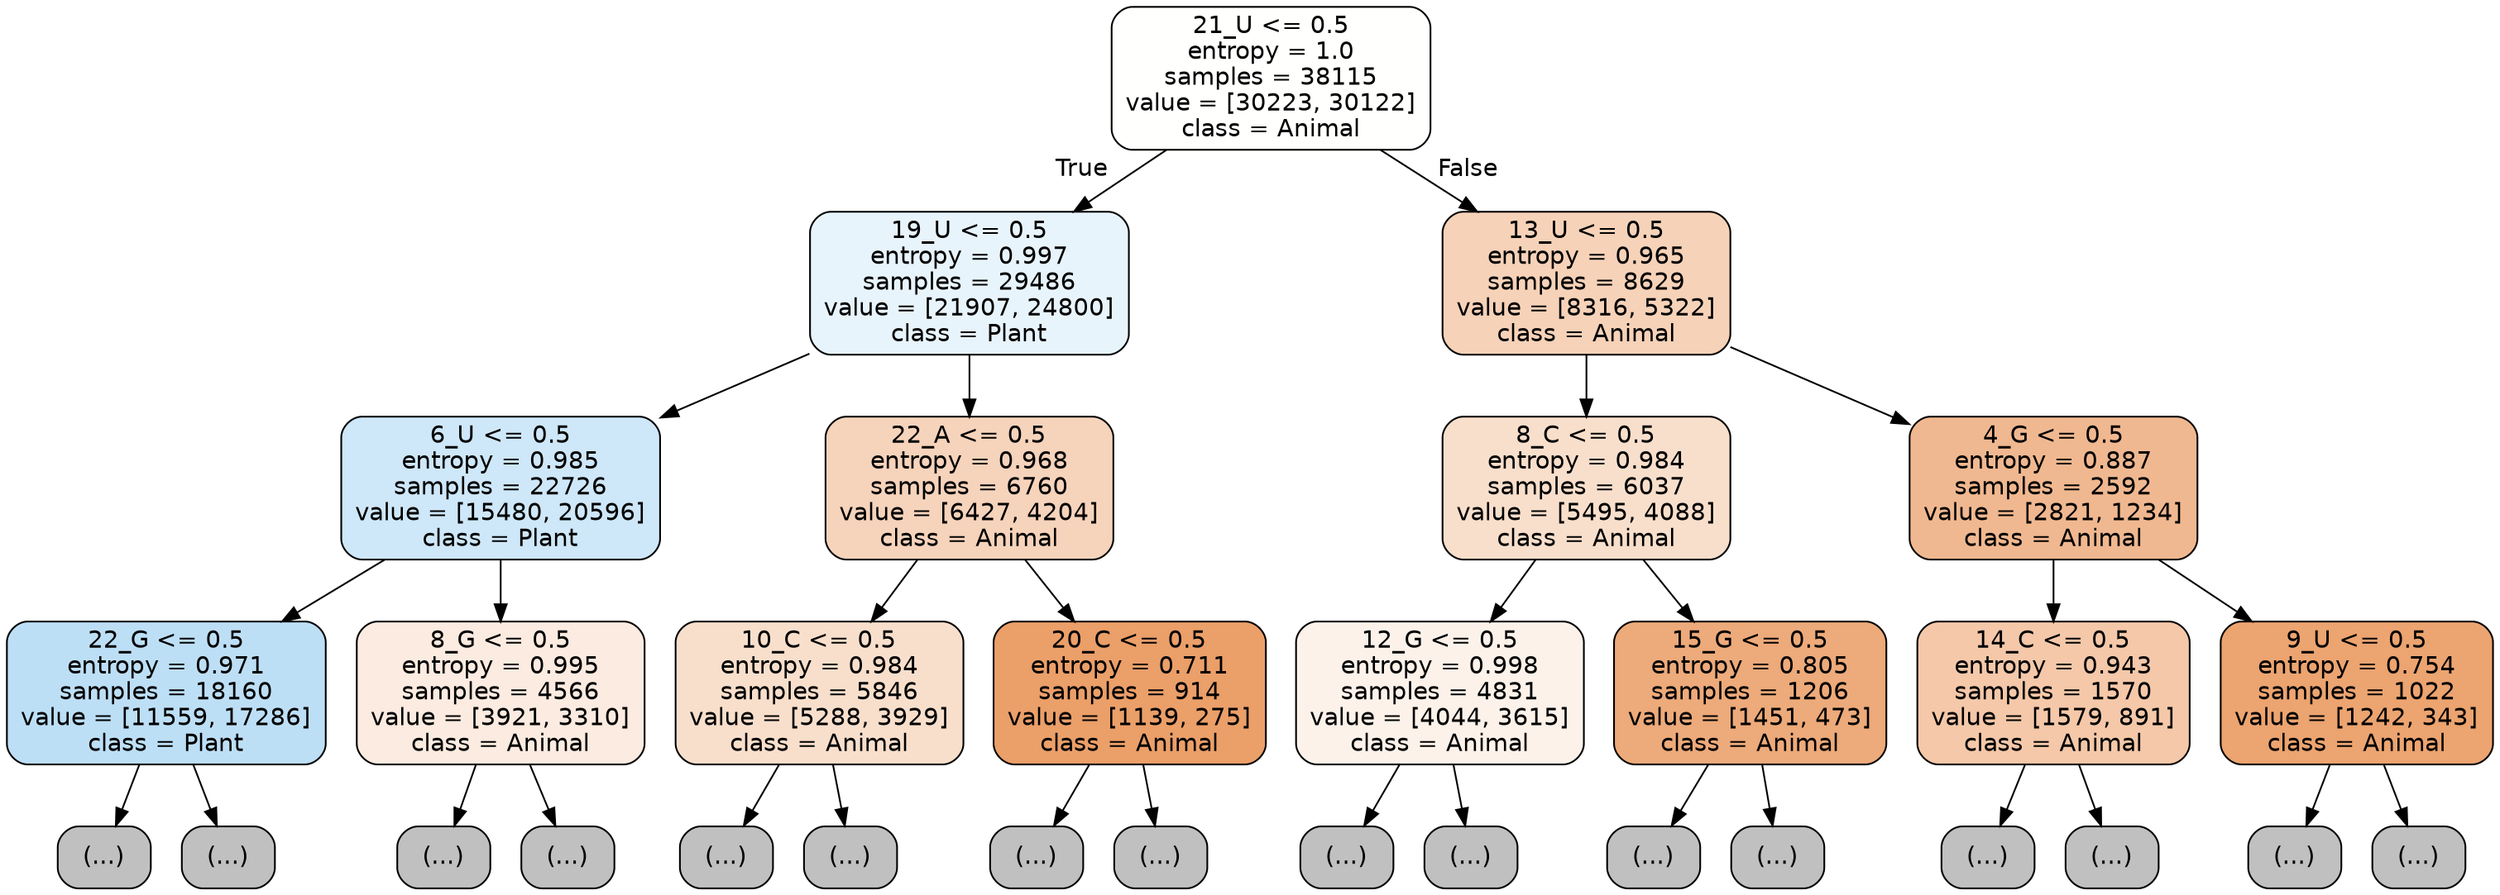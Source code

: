 digraph Tree {
node [shape=box, style="filled, rounded", color="black", fontname="helvetica"] ;
edge [fontname="helvetica"] ;
0 [label="21_U <= 0.5\nentropy = 1.0\nsamples = 38115\nvalue = [30223, 30122]\nclass = Animal", fillcolor="#fffffe"] ;
1 [label="19_U <= 0.5\nentropy = 0.997\nsamples = 29486\nvalue = [21907, 24800]\nclass = Plant", fillcolor="#e8f4fc"] ;
0 -> 1 [labeldistance=2.5, labelangle=45, headlabel="True"] ;
2 [label="6_U <= 0.5\nentropy = 0.985\nsamples = 22726\nvalue = [15480, 20596]\nclass = Plant", fillcolor="#cee7f9"] ;
1 -> 2 ;
3 [label="22_G <= 0.5\nentropy = 0.971\nsamples = 18160\nvalue = [11559, 17286]\nclass = Plant", fillcolor="#bddff6"] ;
2 -> 3 ;
4 [label="(...)", fillcolor="#C0C0C0"] ;
3 -> 4 ;
6475 [label="(...)", fillcolor="#C0C0C0"] ;
3 -> 6475 ;
7264 [label="8_G <= 0.5\nentropy = 0.995\nsamples = 4566\nvalue = [3921, 3310]\nclass = Animal", fillcolor="#fbebe0"] ;
2 -> 7264 ;
7265 [label="(...)", fillcolor="#C0C0C0"] ;
7264 -> 7265 ;
9174 [label="(...)", fillcolor="#C0C0C0"] ;
7264 -> 9174 ;
9873 [label="22_A <= 0.5\nentropy = 0.968\nsamples = 6760\nvalue = [6427, 4204]\nclass = Animal", fillcolor="#f6d3bb"] ;
1 -> 9873 ;
9874 [label="10_C <= 0.5\nentropy = 0.984\nsamples = 5846\nvalue = [5288, 3929]\nclass = Animal", fillcolor="#f8dfcc"] ;
9873 -> 9874 ;
9875 [label="(...)", fillcolor="#C0C0C0"] ;
9874 -> 9875 ;
12424 [label="(...)", fillcolor="#C0C0C0"] ;
9874 -> 12424 ;
13033 [label="20_C <= 0.5\nentropy = 0.711\nsamples = 914\nvalue = [1139, 275]\nclass = Animal", fillcolor="#eb9f69"] ;
9873 -> 13033 ;
13034 [label="(...)", fillcolor="#C0C0C0"] ;
13033 -> 13034 ;
13351 [label="(...)", fillcolor="#C0C0C0"] ;
13033 -> 13351 ;
13444 [label="13_U <= 0.5\nentropy = 0.965\nsamples = 8629\nvalue = [8316, 5322]\nclass = Animal", fillcolor="#f6d2b8"] ;
0 -> 13444 [labeldistance=2.5, labelangle=-45, headlabel="False"] ;
13445 [label="8_C <= 0.5\nentropy = 0.984\nsamples = 6037\nvalue = [5495, 4088]\nclass = Animal", fillcolor="#f8dfcc"] ;
13444 -> 13445 ;
13446 [label="12_G <= 0.5\nentropy = 0.998\nsamples = 4831\nvalue = [4044, 3615]\nclass = Animal", fillcolor="#fcf2ea"] ;
13445 -> 13446 ;
13447 [label="(...)", fillcolor="#C0C0C0"] ;
13446 -> 13447 ;
14954 [label="(...)", fillcolor="#C0C0C0"] ;
13446 -> 14954 ;
15551 [label="15_G <= 0.5\nentropy = 0.805\nsamples = 1206\nvalue = [1451, 473]\nclass = Animal", fillcolor="#edaa7a"] ;
13445 -> 15551 ;
15552 [label="(...)", fillcolor="#C0C0C0"] ;
15551 -> 15552 ;
15927 [label="(...)", fillcolor="#C0C0C0"] ;
15551 -> 15927 ;
16044 [label="4_G <= 0.5\nentropy = 0.887\nsamples = 2592\nvalue = [2821, 1234]\nclass = Animal", fillcolor="#f0b890"] ;
13444 -> 16044 ;
16045 [label="14_C <= 0.5\nentropy = 0.943\nsamples = 1570\nvalue = [1579, 891]\nclass = Animal", fillcolor="#f4c8a9"] ;
16044 -> 16045 ;
16046 [label="(...)", fillcolor="#C0C0C0"] ;
16045 -> 16046 ;
16677 [label="(...)", fillcolor="#C0C0C0"] ;
16045 -> 16677 ;
16868 [label="9_U <= 0.5\nentropy = 0.754\nsamples = 1022\nvalue = [1242, 343]\nclass = Animal", fillcolor="#eca470"] ;
16044 -> 16868 ;
16869 [label="(...)", fillcolor="#C0C0C0"] ;
16868 -> 16869 ;
17048 [label="(...)", fillcolor="#C0C0C0"] ;
16868 -> 17048 ;
}
